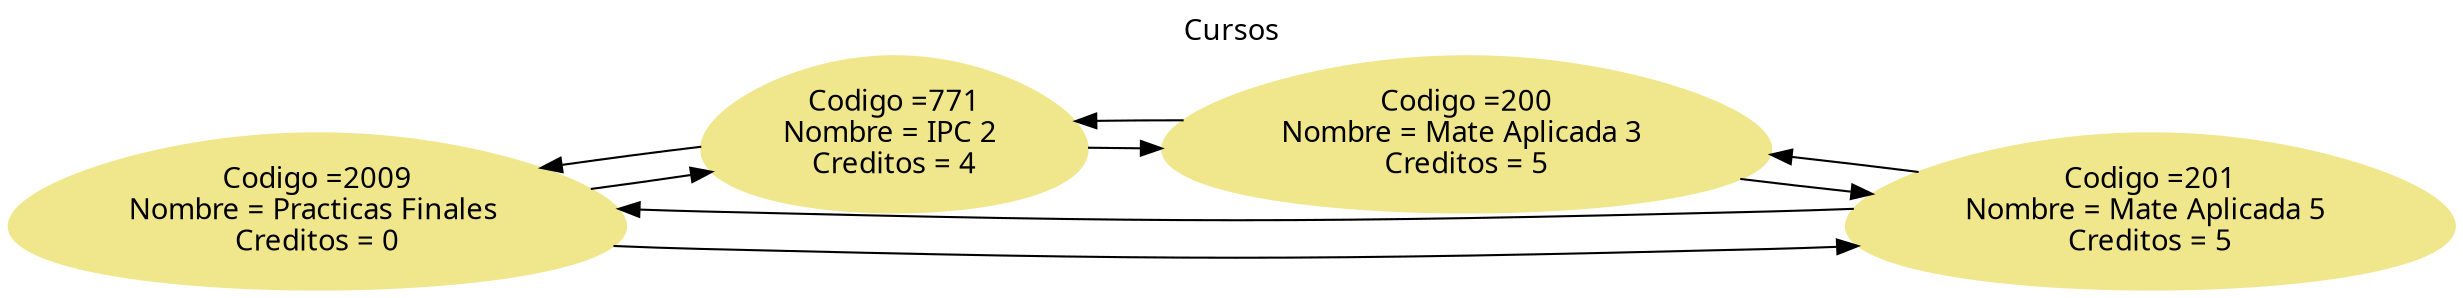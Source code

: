 digraph G{

rankdir=LR; 
 node[shape=egg, style=filled, color=khaki, fontname="Century Gothic"];  graph [fontname = "Century Gothic"];
labelloc="t; "label = "Cursos";
x2009[dir=both label="Codigo =2009\nNombre = Practicas Finales \nCreditos = 0"]
x2009-> x771
x2009-> x201
x771[dir=both label="Codigo =771\nNombre = IPC 2 \nCreditos = 4"]
x771[dir=both label="Codigo =771\nNombre = IPC 2 \nCreditos = 4"]
x771-> x200
x771-> x2009
x200[dir=both label="Codigo =200\nNombre = Mate Aplicada 3 \nCreditos = 5"]
x200[dir=both label="Codigo =200\nNombre = Mate Aplicada 3 \nCreditos = 5"]
x200-> x201
x200-> x771
x201[dir=both label="Codigo =201\nNombre = Mate Aplicada 5 \nCreditos = 5"]
x201-> x2009
x201-> x200

}